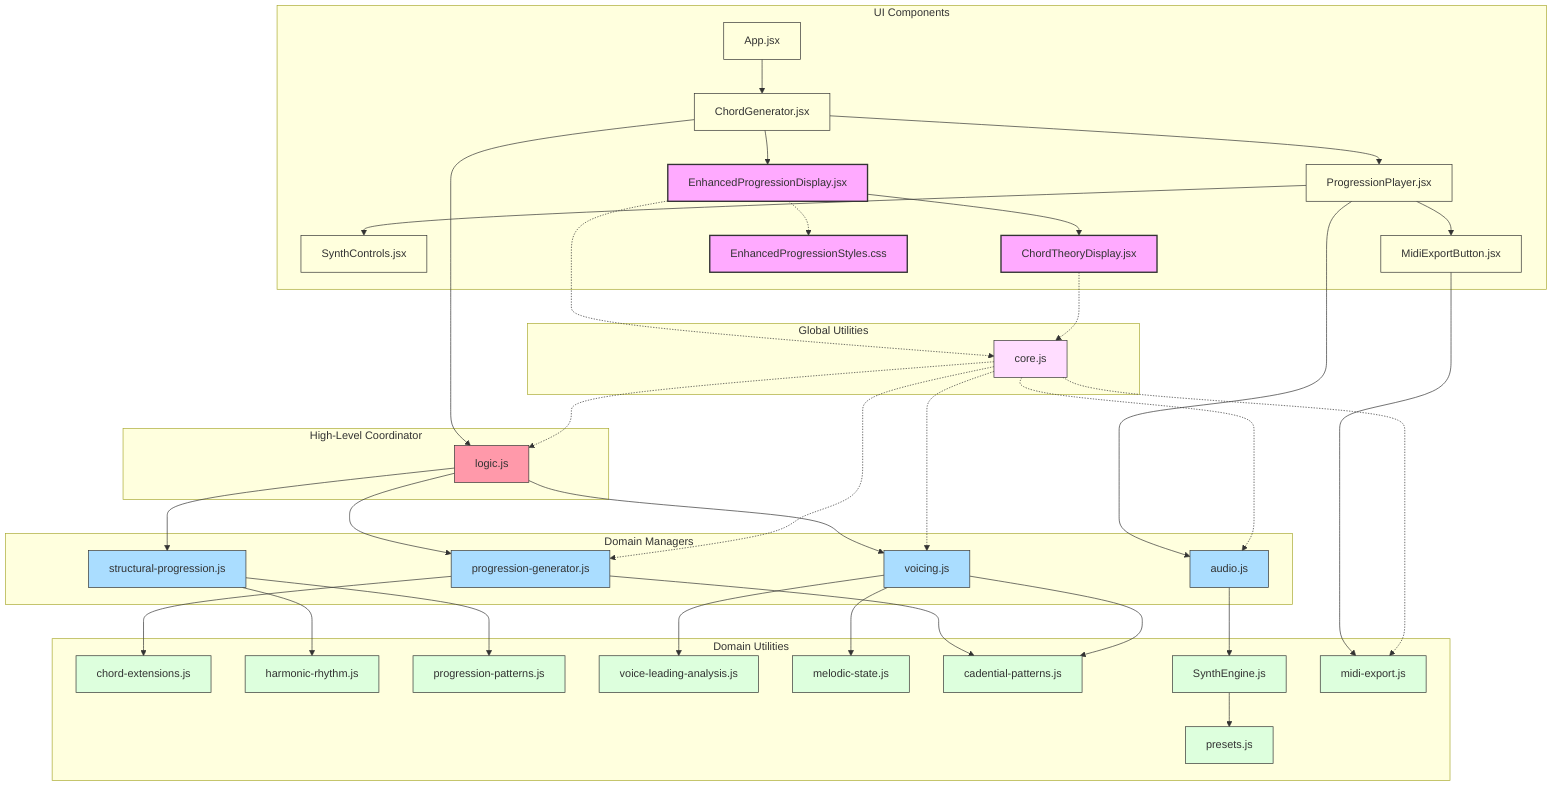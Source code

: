 flowchart TD
    subgraph UI_Components["UI Components"]
        App["App.jsx"]
        ChordGen["ChordGenerator.jsx"]
        ProgPlayer["ProgressionPlayer.jsx"]
        SynthCtrls["SynthControls.jsx"]
        MidiBtn["MidiExportButton.jsx"]
        EnhProgDisp["EnhancedProgressionDisplay.jsx"]:::new
        ChordTheory["ChordTheoryDisplay.jsx"]:::new
        EnhStyles["EnhancedProgressionStyles.css"]:::new
    end
    
    subgraph High_Level["High-Level Coordinator"]
        logic["logic.js"]
    end
    
    subgraph Domain_Managers["Domain Managers"]
        progression["progression-generator.js"]
        structural["structural-progression.js"]
        voicing["voicing.js"]
        audio["audio.js"]
    end
    
    subgraph Domain_Utilities["Domain Utilities"]
        chordExt["chord-extensions.js"]
        harmRhythm["harmonic-rhythm.js"]
        progPatterns["progression-patterns.js"]
        voiceAnalysis["voice-leading-analysis.js"]
        melodicState["melodic-state.js"]
        cadential["cadential-patterns.js"]
        synthEngine["SynthEngine.js"]
        presets["presets.js"]
        midiExport["midi-export.js"]
    end
    
    subgraph Global_Utilities["Global Utilities"]
        core["core.js"]
    end
    
    %% UI Component Relationships
    App --> ChordGen
    ChordGen --> ProgPlayer
    ChordGen --> EnhProgDisp
    EnhProgDisp --> ChordTheory
    EnhProgDisp -.-> EnhStyles
    ProgPlayer --> SynthCtrls
    ProgPlayer --> MidiBtn
    
    %% High-level connections
    ChordGen --> logic
    ProgPlayer --> audio
    MidiBtn --> midiExport
    EnhProgDisp -.-> core
    ChordTheory -.-> core
    
    %% High-Level Coordinator to Domain Managers
    logic --> progression
    logic --> structural
    logic --> voicing
    
    %% Domain Manager to Utility Relationships
    progression --> chordExt
    progression --> cadential
    structural --> harmRhythm
    structural --> progPatterns
    voicing --> voiceAnalysis
    voicing --> melodicState
    voicing --> cadential
    audio --> synthEngine
    synthEngine --> presets
    
    %% Core connections
    core -.-> logic
    core -.-> progression
    core -.-> voicing
    core -.-> audio
    core -.-> midiExport
    
    %% Styling
    classDef uiComponent fill:#ffd,stroke:#333
    classDef highLevel fill:#f9a,stroke:#333
    classDef domainManager fill:#adf,stroke:#333
    classDef utility fill:#dfd,stroke:#333
    classDef globalUtility fill:#fdf,stroke:#333
    classDef new fill:#faf,stroke:#333,stroke-width:2px
    
    class App,ChordGen,ProgPlayer,SynthCtrls,MidiBtn uiComponent
    class logic highLevel
    class progression,structural,voicing,audio domainManager
    class chordExt,harmRhythm,progPatterns,voiceAnalysis,melodicState,cadential,synthEngine,presets,midiExport utility
    class core globalUtility
    class EnhProgDisp,ChordTheory,EnhStyles new